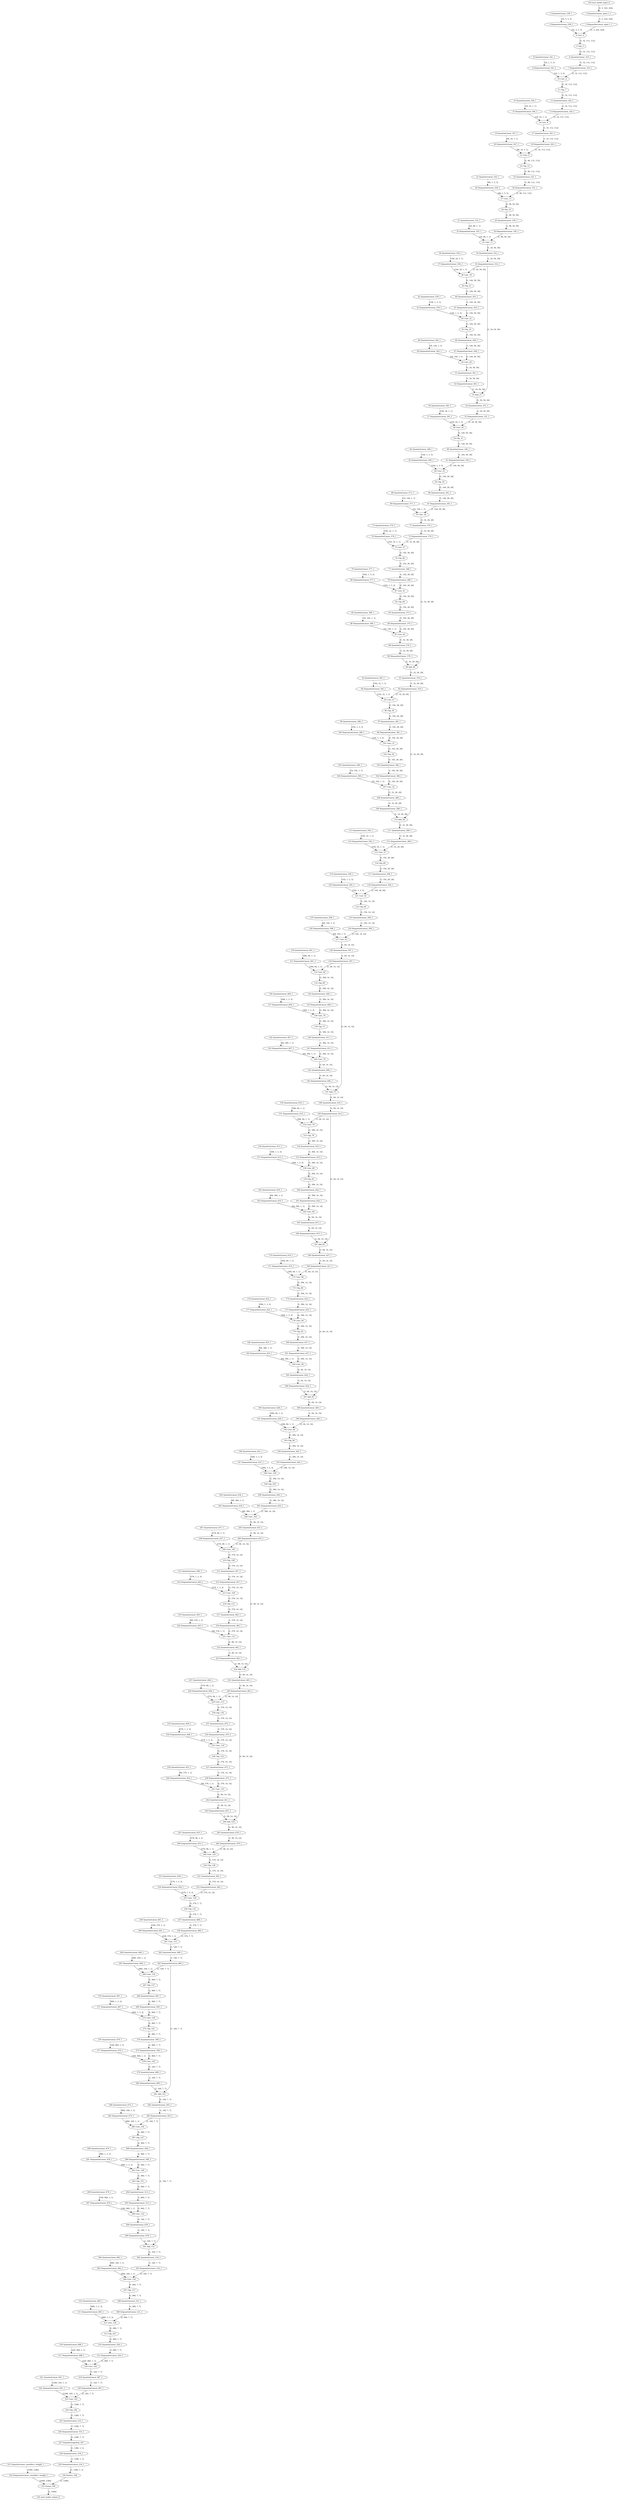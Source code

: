 strict digraph  {
"0 QuantizeLinear_input.1_1" [id=0, type=QuantizeLinear];
"1 DequantizeLinear_input.1_1" [id=1, type=DequantizeLinear];
"2 QuantizeLinear_538_1" [id=2, type=QuantizeLinear];
"3 DequantizeLinear_538_1" [id=3, type=DequantizeLinear];
"4 Conv_0" [id=4, type=Conv];
"5 Clip_3" [id=5, type=Clip];
"6 QuantizeLinear_319_1" [id=6, type=QuantizeLinear];
"7 DequantizeLinear_319_1" [id=7, type=DequantizeLinear];
"8 QuantizeLinear_541_1" [id=8, type=QuantizeLinear];
"9 DequantizeLinear_541_1" [id=9, type=DequantizeLinear];
"10 Conv_4" [id=10, type=Conv];
"11 Clip_7" [id=11, type=Clip];
"12 QuantizeLinear_324_1" [id=12, type=QuantizeLinear];
"13 DequantizeLinear_324_1" [id=13, type=DequantizeLinear];
"14 QuantizeLinear_544_1" [id=14, type=QuantizeLinear];
"15 DequantizeLinear_544_1" [id=15, type=DequantizeLinear];
"16 Conv_8" [id=16, type=Conv];
"17 QuantizeLinear_543_1" [id=17, type=QuantizeLinear];
"18 DequantizeLinear_543_1" [id=18, type=DequantizeLinear];
"19 QuantizeLinear_547_1" [id=19, type=QuantizeLinear];
"20 DequantizeLinear_547_1" [id=20, type=DequantizeLinear];
"21 Conv_9" [id=21, type=Conv];
"22 Clip_12" [id=22, type=Clip];
"23 QuantizeLinear_331_1" [id=23, type=QuantizeLinear];
"24 DequantizeLinear_331_1" [id=24, type=DequantizeLinear];
"25 QuantizeLinear_550_1" [id=25, type=QuantizeLinear];
"26 DequantizeLinear_550_1" [id=26, type=DequantizeLinear];
"27 Conv_13" [id=27, type=Conv];
"28 Clip_16" [id=28, type=Clip];
"29 QuantizeLinear_336_1" [id=29, type=QuantizeLinear];
"30 DequantizeLinear_336_1" [id=30, type=DequantizeLinear];
"31 QuantizeLinear_553_1" [id=31, type=QuantizeLinear];
"32 DequantizeLinear_553_1" [id=32, type=DequantizeLinear];
"33 Conv_17" [id=33, type=Conv];
"34 QuantizeLinear_552_1" [id=34, type=QuantizeLinear];
"35 DequantizeLinear_552_1" [id=35, type=DequantizeLinear];
"36 QuantizeLinear_556_1" [id=36, type=QuantizeLinear];
"37 DequantizeLinear_556_1" [id=37, type=DequantizeLinear];
"38 Conv_18" [id=38, type=Conv];
"39 Clip_21" [id=39, type=Clip];
"40 QuantizeLinear_343_1" [id=40, type=QuantizeLinear];
"41 DequantizeLinear_343_1" [id=41, type=DequantizeLinear];
"42 QuantizeLinear_559_1" [id=42, type=QuantizeLinear];
"43 DequantizeLinear_559_1" [id=43, type=DequantizeLinear];
"44 Conv_22" [id=44, type=Conv];
"45 Clip_25" [id=45, type=Clip];
"46 QuantizeLinear_348_1" [id=46, type=QuantizeLinear];
"47 DequantizeLinear_348_1" [id=47, type=DequantizeLinear];
"48 QuantizeLinear_562_1" [id=48, type=QuantizeLinear];
"49 DequantizeLinear_562_1" [id=49, type=DequantizeLinear];
"50 Conv_26" [id=50, type=Conv];
"51 QuantizeLinear_561_1" [id=51, type=QuantizeLinear];
"52 DequantizeLinear_561_1" [id=52, type=DequantizeLinear];
"53 Add_27" [id=53, type=Add];
"54 QuantizeLinear_351_1" [id=54, type=QuantizeLinear];
"55 DequantizeLinear_351_1" [id=55, type=DequantizeLinear];
"56 QuantizeLinear_565_1" [id=56, type=QuantizeLinear];
"57 DequantizeLinear_565_1" [id=57, type=DequantizeLinear];
"58 Conv_28" [id=58, type=Conv];
"59 Clip_31" [id=59, type=Clip];
"60 QuantizeLinear_356_1" [id=60, type=QuantizeLinear];
"61 DequantizeLinear_356_1" [id=61, type=DequantizeLinear];
"62 QuantizeLinear_568_1" [id=62, type=QuantizeLinear];
"63 DequantizeLinear_568_1" [id=63, type=DequantizeLinear];
"64 Conv_32" [id=64, type=Conv];
"65 Clip_35" [id=65, type=Clip];
"66 QuantizeLinear_361_1" [id=66, type=QuantizeLinear];
"67 DequantizeLinear_361_1" [id=67, type=DequantizeLinear];
"68 QuantizeLinear_571_1" [id=68, type=QuantizeLinear];
"69 DequantizeLinear_571_1" [id=69, type=DequantizeLinear];
"70 Conv_36" [id=70, type=Conv];
"71 QuantizeLinear_570_1" [id=71, type=QuantizeLinear];
"72 DequantizeLinear_570_1" [id=72, type=DequantizeLinear];
"73 QuantizeLinear_574_1" [id=73, type=QuantizeLinear];
"74 DequantizeLinear_574_1" [id=74, type=DequantizeLinear];
"75 Conv_37" [id=75, type=Conv];
"76 Clip_40" [id=76, type=Clip];
"77 QuantizeLinear_368_1" [id=77, type=QuantizeLinear];
"78 DequantizeLinear_368_1" [id=78, type=DequantizeLinear];
"79 QuantizeLinear_577_1" [id=79, type=QuantizeLinear];
"80 DequantizeLinear_577_1" [id=80, type=DequantizeLinear];
"81 Conv_41" [id=81, type=Conv];
"82 Clip_44" [id=82, type=Clip];
"83 QuantizeLinear_373_1" [id=83, type=QuantizeLinear];
"84 DequantizeLinear_373_1" [id=84, type=DequantizeLinear];
"85 QuantizeLinear_580_1" [id=85, type=QuantizeLinear];
"86 DequantizeLinear_580_1" [id=86, type=DequantizeLinear];
"87 Conv_45" [id=87, type=Conv];
"88 QuantizeLinear_579_1" [id=88, type=QuantizeLinear];
"89 DequantizeLinear_579_1" [id=89, type=DequantizeLinear];
"90 Add_46" [id=90, type=Add];
"91 QuantizeLinear_376_1" [id=91, type=QuantizeLinear];
"92 DequantizeLinear_376_1" [id=92, type=DequantizeLinear];
"93 QuantizeLinear_583_1" [id=93, type=QuantizeLinear];
"94 DequantizeLinear_583_1" [id=94, type=DequantizeLinear];
"95 Conv_47" [id=95, type=Conv];
"96 Clip_50" [id=96, type=Clip];
"97 QuantizeLinear_381_1" [id=97, type=QuantizeLinear];
"98 DequantizeLinear_381_1" [id=98, type=DequantizeLinear];
"99 QuantizeLinear_586_1" [id=99, type=QuantizeLinear];
"100 DequantizeLinear_586_1" [id=100, type=DequantizeLinear];
"101 Conv_51" [id=101, type=Conv];
"102 Clip_54" [id=102, type=Clip];
"103 QuantizeLinear_386_1" [id=103, type=QuantizeLinear];
"104 DequantizeLinear_386_1" [id=104, type=DequantizeLinear];
"105 QuantizeLinear_589_1" [id=105, type=QuantizeLinear];
"106 DequantizeLinear_589_1" [id=106, type=DequantizeLinear];
"107 Conv_55" [id=107, type=Conv];
"108 QuantizeLinear_588_1" [id=108, type=QuantizeLinear];
"109 DequantizeLinear_588_1" [id=109, type=DequantizeLinear];
"110 Add_56" [id=110, type=Add];
"111 QuantizeLinear_389_1" [id=111, type=QuantizeLinear];
"112 DequantizeLinear_389_1" [id=112, type=DequantizeLinear];
"113 QuantizeLinear_592_1" [id=113, type=QuantizeLinear];
"114 DequantizeLinear_592_1" [id=114, type=DequantizeLinear];
"115 Conv_57" [id=115, type=Conv];
"116 Clip_60" [id=116, type=Clip];
"117 QuantizeLinear_394_1" [id=117, type=QuantizeLinear];
"118 DequantizeLinear_394_1" [id=118, type=DequantizeLinear];
"119 QuantizeLinear_595_1" [id=119, type=QuantizeLinear];
"120 DequantizeLinear_595_1" [id=120, type=DequantizeLinear];
"121 Conv_61" [id=121, type=Conv];
"122 Clip_64" [id=122, type=Clip];
"123 QuantizeLinear_399_1" [id=123, type=QuantizeLinear];
"124 DequantizeLinear_399_1" [id=124, type=DequantizeLinear];
"125 QuantizeLinear_598_1" [id=125, type=QuantizeLinear];
"126 DequantizeLinear_598_1" [id=126, type=DequantizeLinear];
"127 Conv_65" [id=127, type=Conv];
"128 QuantizeLinear_597_1" [id=128, type=QuantizeLinear];
"129 DequantizeLinear_597_1" [id=129, type=DequantizeLinear];
"130 QuantizeLinear_601_1" [id=130, type=QuantizeLinear];
"131 DequantizeLinear_601_1" [id=131, type=DequantizeLinear];
"132 Conv_66" [id=132, type=Conv];
"133 Clip_69" [id=133, type=Clip];
"134 QuantizeLinear_406_1" [id=134, type=QuantizeLinear];
"135 DequantizeLinear_406_1" [id=135, type=DequantizeLinear];
"136 QuantizeLinear_604_1" [id=136, type=QuantizeLinear];
"137 DequantizeLinear_604_1" [id=137, type=DequantizeLinear];
"138 Conv_70" [id=138, type=Conv];
"139 Clip_73" [id=139, type=Clip];
"140 QuantizeLinear_411_1" [id=140, type=QuantizeLinear];
"141 DequantizeLinear_411_1" [id=141, type=DequantizeLinear];
"142 QuantizeLinear_607_1" [id=142, type=QuantizeLinear];
"143 DequantizeLinear_607_1" [id=143, type=DequantizeLinear];
"144 Conv_74" [id=144, type=Conv];
"145 QuantizeLinear_606_1" [id=145, type=QuantizeLinear];
"146 DequantizeLinear_606_1" [id=146, type=DequantizeLinear];
"147 Add_75" [id=147, type=Add];
"148 QuantizeLinear_414_1" [id=148, type=QuantizeLinear];
"149 DequantizeLinear_414_1" [id=149, type=DequantizeLinear];
"150 QuantizeLinear_610_1" [id=150, type=QuantizeLinear];
"151 DequantizeLinear_610_1" [id=151, type=DequantizeLinear];
"152 Conv_76" [id=152, type=Conv];
"153 Clip_79" [id=153, type=Clip];
"154 QuantizeLinear_419_1" [id=154, type=QuantizeLinear];
"155 DequantizeLinear_419_1" [id=155, type=DequantizeLinear];
"156 QuantizeLinear_613_1" [id=156, type=QuantizeLinear];
"157 DequantizeLinear_613_1" [id=157, type=DequantizeLinear];
"158 Conv_80" [id=158, type=Conv];
"159 Clip_83" [id=159, type=Clip];
"160 QuantizeLinear_424_1" [id=160, type=QuantizeLinear];
"161 DequantizeLinear_424_1" [id=161, type=DequantizeLinear];
"162 QuantizeLinear_616_1" [id=162, type=QuantizeLinear];
"163 DequantizeLinear_616_1" [id=163, type=DequantizeLinear];
"164 Conv_84" [id=164, type=Conv];
"165 QuantizeLinear_615_1" [id=165, type=QuantizeLinear];
"166 DequantizeLinear_615_1" [id=166, type=DequantizeLinear];
"167 Add_85" [id=167, type=Add];
"168 QuantizeLinear_427_1" [id=168, type=QuantizeLinear];
"169 DequantizeLinear_427_1" [id=169, type=DequantizeLinear];
"170 QuantizeLinear_619_1" [id=170, type=QuantizeLinear];
"171 DequantizeLinear_619_1" [id=171, type=DequantizeLinear];
"172 Conv_86" [id=172, type=Conv];
"173 Clip_89" [id=173, type=Clip];
"174 QuantizeLinear_432_1" [id=174, type=QuantizeLinear];
"175 DequantizeLinear_432_1" [id=175, type=DequantizeLinear];
"176 QuantizeLinear_622_1" [id=176, type=QuantizeLinear];
"177 DequantizeLinear_622_1" [id=177, type=DequantizeLinear];
"178 Conv_90" [id=178, type=Conv];
"179 Clip_93" [id=179, type=Clip];
"180 QuantizeLinear_437_1" [id=180, type=QuantizeLinear];
"181 DequantizeLinear_437_1" [id=181, type=DequantizeLinear];
"182 QuantizeLinear_625_1" [id=182, type=QuantizeLinear];
"183 DequantizeLinear_625_1" [id=183, type=DequantizeLinear];
"184 Conv_94" [id=184, type=Conv];
"185 QuantizeLinear_624_1" [id=185, type=QuantizeLinear];
"186 DequantizeLinear_624_1" [id=186, type=DequantizeLinear];
"187 Add_95" [id=187, type=Add];
"188 QuantizeLinear_440_1" [id=188, type=QuantizeLinear];
"189 DequantizeLinear_440_1" [id=189, type=DequantizeLinear];
"190 QuantizeLinear_628_1" [id=190, type=QuantizeLinear];
"191 DequantizeLinear_628_1" [id=191, type=DequantizeLinear];
"192 Conv_96" [id=192, type=Conv];
"193 Clip_99" [id=193, type=Clip];
"194 QuantizeLinear_445_1" [id=194, type=QuantizeLinear];
"195 DequantizeLinear_445_1" [id=195, type=DequantizeLinear];
"196 QuantizeLinear_631_1" [id=196, type=QuantizeLinear];
"197 DequantizeLinear_631_1" [id=197, type=DequantizeLinear];
"198 Conv_100" [id=198, type=Conv];
"199 Clip_103" [id=199, type=Clip];
"200 QuantizeLinear_450_1" [id=200, type=QuantizeLinear];
"201 DequantizeLinear_450_1" [id=201, type=DequantizeLinear];
"202 QuantizeLinear_634_1" [id=202, type=QuantizeLinear];
"203 DequantizeLinear_634_1" [id=203, type=DequantizeLinear];
"204 Conv_104" [id=204, type=Conv];
"205 QuantizeLinear_633_1" [id=205, type=QuantizeLinear];
"206 DequantizeLinear_633_1" [id=206, type=DequantizeLinear];
"207 QuantizeLinear_637_1" [id=207, type=QuantizeLinear];
"208 DequantizeLinear_637_1" [id=208, type=DequantizeLinear];
"209 Conv_105" [id=209, type=Conv];
"210 Clip_108" [id=210, type=Clip];
"211 QuantizeLinear_457_1" [id=211, type=QuantizeLinear];
"212 DequantizeLinear_457_1" [id=212, type=DequantizeLinear];
"213 QuantizeLinear_640_1" [id=213, type=QuantizeLinear];
"214 DequantizeLinear_640_1" [id=214, type=DequantizeLinear];
"215 Conv_109" [id=215, type=Conv];
"216 Clip_112" [id=216, type=Clip];
"217 QuantizeLinear_462_1" [id=217, type=QuantizeLinear];
"218 DequantizeLinear_462_1" [id=218, type=DequantizeLinear];
"219 QuantizeLinear_643_1" [id=219, type=QuantizeLinear];
"220 DequantizeLinear_643_1" [id=220, type=DequantizeLinear];
"221 Conv_113" [id=221, type=Conv];
"222 QuantizeLinear_642_1" [id=222, type=QuantizeLinear];
"223 DequantizeLinear_642_1" [id=223, type=DequantizeLinear];
"224 Add_114" [id=224, type=Add];
"225 QuantizeLinear_465_1" [id=225, type=QuantizeLinear];
"226 DequantizeLinear_465_1" [id=226, type=DequantizeLinear];
"227 QuantizeLinear_646_1" [id=227, type=QuantizeLinear];
"228 DequantizeLinear_646_1" [id=228, type=DequantizeLinear];
"229 Conv_115" [id=229, type=Conv];
"230 Clip_118" [id=230, type=Clip];
"231 QuantizeLinear_470_1" [id=231, type=QuantizeLinear];
"232 DequantizeLinear_470_1" [id=232, type=DequantizeLinear];
"233 QuantizeLinear_649_1" [id=233, type=QuantizeLinear];
"234 DequantizeLinear_649_1" [id=234, type=DequantizeLinear];
"235 Conv_119" [id=235, type=Conv];
"236 Clip_122" [id=236, type=Clip];
"237 QuantizeLinear_475_1" [id=237, type=QuantizeLinear];
"238 DequantizeLinear_475_1" [id=238, type=DequantizeLinear];
"239 QuantizeLinear_652_1" [id=239, type=QuantizeLinear];
"240 DequantizeLinear_652_1" [id=240, type=DequantizeLinear];
"241 Conv_123" [id=241, type=Conv];
"242 QuantizeLinear_651_1" [id=242, type=QuantizeLinear];
"243 DequantizeLinear_651_1" [id=243, type=DequantizeLinear];
"244 Add_124" [id=244, type=Add];
"245 QuantizeLinear_478_1" [id=245, type=QuantizeLinear];
"246 DequantizeLinear_478_1" [id=246, type=DequantizeLinear];
"247 QuantizeLinear_655_1" [id=247, type=QuantizeLinear];
"248 DequantizeLinear_655_1" [id=248, type=DequantizeLinear];
"249 Conv_125" [id=249, type=Conv];
"250 Clip_128" [id=250, type=Clip];
"251 QuantizeLinear_483_1" [id=251, type=QuantizeLinear];
"252 DequantizeLinear_483_1" [id=252, type=DequantizeLinear];
"253 QuantizeLinear_658_1" [id=253, type=QuantizeLinear];
"254 DequantizeLinear_658_1" [id=254, type=DequantizeLinear];
"255 Conv_129" [id=255, type=Conv];
"256 Clip_132" [id=256, type=Clip];
"257 QuantizeLinear_488_1" [id=257, type=QuantizeLinear];
"258 DequantizeLinear_488_1" [id=258, type=DequantizeLinear];
"259 QuantizeLinear_661_1" [id=259, type=QuantizeLinear];
"260 DequantizeLinear_661_1" [id=260, type=DequantizeLinear];
"261 Conv_133" [id=261, type=Conv];
"262 QuantizeLinear_660_1" [id=262, type=QuantizeLinear];
"263 DequantizeLinear_660_1" [id=263, type=DequantizeLinear];
"264 QuantizeLinear_664_1" [id=264, type=QuantizeLinear];
"265 DequantizeLinear_664_1" [id=265, type=DequantizeLinear];
"266 Conv_134" [id=266, type=Conv];
"267 Clip_137" [id=267, type=Clip];
"268 QuantizeLinear_495_1" [id=268, type=QuantizeLinear];
"269 DequantizeLinear_495_1" [id=269, type=DequantizeLinear];
"270 QuantizeLinear_667_1" [id=270, type=QuantizeLinear];
"271 DequantizeLinear_667_1" [id=271, type=DequantizeLinear];
"272 Conv_138" [id=272, type=Conv];
"273 Clip_141" [id=273, type=Clip];
"274 QuantizeLinear_500_1" [id=274, type=QuantizeLinear];
"275 DequantizeLinear_500_1" [id=275, type=DequantizeLinear];
"276 QuantizeLinear_670_1" [id=276, type=QuantizeLinear];
"277 DequantizeLinear_670_1" [id=277, type=DequantizeLinear];
"278 Conv_142" [id=278, type=Conv];
"279 QuantizeLinear_669_1" [id=279, type=QuantizeLinear];
"280 DequantizeLinear_669_1" [id=280, type=DequantizeLinear];
"281 Add_143" [id=281, type=Add];
"282 QuantizeLinear_503_1" [id=282, type=QuantizeLinear];
"283 DequantizeLinear_503_1" [id=283, type=DequantizeLinear];
"284 QuantizeLinear_673_1" [id=284, type=QuantizeLinear];
"285 DequantizeLinear_673_1" [id=285, type=DequantizeLinear];
"286 Conv_144" [id=286, type=Conv];
"287 Clip_147" [id=287, type=Clip];
"288 QuantizeLinear_508_1" [id=288, type=QuantizeLinear];
"289 DequantizeLinear_508_1" [id=289, type=DequantizeLinear];
"290 QuantizeLinear_676_1" [id=290, type=QuantizeLinear];
"291 DequantizeLinear_676_1" [id=291, type=DequantizeLinear];
"292 Conv_148" [id=292, type=Conv];
"293 Clip_151" [id=293, type=Clip];
"294 QuantizeLinear_513_1" [id=294, type=QuantizeLinear];
"295 DequantizeLinear_513_1" [id=295, type=DequantizeLinear];
"296 QuantizeLinear_679_1" [id=296, type=QuantizeLinear];
"297 DequantizeLinear_679_1" [id=297, type=DequantizeLinear];
"298 Conv_152" [id=298, type=Conv];
"299 QuantizeLinear_678_1" [id=299, type=QuantizeLinear];
"300 DequantizeLinear_678_1" [id=300, type=DequantizeLinear];
"301 Add_153" [id=301, type=Add];
"302 QuantizeLinear_516_1" [id=302, type=QuantizeLinear];
"303 DequantizeLinear_516_1" [id=303, type=DequantizeLinear];
"304 QuantizeLinear_682_1" [id=304, type=QuantizeLinear];
"305 DequantizeLinear_682_1" [id=305, type=DequantizeLinear];
"306 Conv_154" [id=306, type=Conv];
"307 Clip_157" [id=307, type=Clip];
"308 QuantizeLinear_521_1" [id=308, type=QuantizeLinear];
"309 DequantizeLinear_521_1" [id=309, type=DequantizeLinear];
"310 QuantizeLinear_685_1" [id=310, type=QuantizeLinear];
"311 DequantizeLinear_685_1" [id=311, type=DequantizeLinear];
"312 Conv_158" [id=312, type=Conv];
"313 Clip_161" [id=313, type=Clip];
"314 QuantizeLinear_526_1" [id=314, type=QuantizeLinear];
"315 DequantizeLinear_526_1" [id=315, type=DequantizeLinear];
"316 QuantizeLinear_688_1" [id=316, type=QuantizeLinear];
"317 DequantizeLinear_688_1" [id=317, type=DequantizeLinear];
"318 Conv_162" [id=318, type=Conv];
"319 QuantizeLinear_687_1" [id=319, type=QuantizeLinear];
"320 DequantizeLinear_687_1" [id=320, type=DequantizeLinear];
"321 QuantizeLinear_691_1" [id=321, type=QuantizeLinear];
"322 DequantizeLinear_691_1" [id=322, type=DequantizeLinear];
"323 Conv_163" [id=323, type=Conv];
"324 Clip_166" [id=324, type=Clip];
"325 QuantizeLinear_533_1" [id=325, type=QuantizeLinear];
"326 DequantizeLinear_533_1" [id=326, type=DequantizeLinear];
"327 GlobalAveragePool_167" [id=327, type=GlobalAveragePool];
"328 QuantizeLinear_534_1" [id=328, type=QuantizeLinear];
"329 DequantizeLinear_534_1" [id=329, type=DequantizeLinear];
"330 Flatten_168" [id=330, type=Flatten];
"331 QuantizeLinear_classifier.1.weight_1" [id=331, type=QuantizeLinear];
"332 DequantizeLinear_classifier.1.weight_1" [id=332, type=DequantizeLinear];
"333 Gemm_169" [id=333, type=Gemm];
"334 nncf_model_input_0" [id=334, type=nncf_model_input];
"335 nncf_model_output_0" [id=335, type=nncf_model_output];
"0 QuantizeLinear_input.1_1" -> "1 DequantizeLinear_input.1_1"  [label="[1, 3, 224, 224]", style=dashed];
"1 DequantizeLinear_input.1_1" -> "4 Conv_0"  [label="[1, 3, 224, 224]", style=solid];
"2 QuantizeLinear_538_1" -> "3 DequantizeLinear_538_1"  [label="[32, 3, 3, 3]", style=dashed];
"3 DequantizeLinear_538_1" -> "4 Conv_0"  [label="[32, 3, 3, 3]", style=solid];
"4 Conv_0" -> "5 Clip_3"  [label="[1, 32, 112, 112]", style=solid];
"5 Clip_3" -> "6 QuantizeLinear_319_1"  [label="[1, 32, 112, 112]", style=solid];
"6 QuantizeLinear_319_1" -> "7 DequantizeLinear_319_1"  [label="[1, 32, 112, 112]", style=dashed];
"7 DequantizeLinear_319_1" -> "10 Conv_4"  [label="[1, 32, 112, 112]", style=solid];
"8 QuantizeLinear_541_1" -> "9 DequantizeLinear_541_1"  [label="[32, 1, 3, 3]", style=dashed];
"9 DequantizeLinear_541_1" -> "10 Conv_4"  [label="[32, 1, 3, 3]", style=solid];
"10 Conv_4" -> "11 Clip_7"  [label="[1, 32, 112, 112]", style=solid];
"11 Clip_7" -> "12 QuantizeLinear_324_1"  [label="[1, 32, 112, 112]", style=solid];
"12 QuantizeLinear_324_1" -> "13 DequantizeLinear_324_1"  [label="[1, 32, 112, 112]", style=dashed];
"13 DequantizeLinear_324_1" -> "16 Conv_8"  [label="[1, 32, 112, 112]", style=solid];
"14 QuantizeLinear_544_1" -> "15 DequantizeLinear_544_1"  [label="[16, 32, 1, 1]", style=dashed];
"15 DequantizeLinear_544_1" -> "16 Conv_8"  [label="[16, 32, 1, 1]", style=solid];
"16 Conv_8" -> "17 QuantizeLinear_543_1"  [label="[1, 16, 112, 112]", style=solid];
"17 QuantizeLinear_543_1" -> "18 DequantizeLinear_543_1"  [label="[1, 16, 112, 112]", style=dashed];
"18 DequantizeLinear_543_1" -> "21 Conv_9"  [label="[1, 16, 112, 112]", style=solid];
"19 QuantizeLinear_547_1" -> "20 DequantizeLinear_547_1"  [label="[96, 16, 1, 1]", style=dashed];
"20 DequantizeLinear_547_1" -> "21 Conv_9"  [label="[96, 16, 1, 1]", style=solid];
"21 Conv_9" -> "22 Clip_12"  [label="[1, 96, 112, 112]", style=solid];
"22 Clip_12" -> "23 QuantizeLinear_331_1"  [label="[1, 96, 112, 112]", style=solid];
"23 QuantizeLinear_331_1" -> "24 DequantizeLinear_331_1"  [label="[1, 96, 112, 112]", style=dashed];
"24 DequantizeLinear_331_1" -> "27 Conv_13"  [label="[1, 96, 112, 112]", style=solid];
"25 QuantizeLinear_550_1" -> "26 DequantizeLinear_550_1"  [label="[96, 1, 3, 3]", style=dashed];
"26 DequantizeLinear_550_1" -> "27 Conv_13"  [label="[96, 1, 3, 3]", style=solid];
"27 Conv_13" -> "28 Clip_16"  [label="[1, 96, 56, 56]", style=solid];
"28 Clip_16" -> "29 QuantizeLinear_336_1"  [label="[1, 96, 56, 56]", style=solid];
"29 QuantizeLinear_336_1" -> "30 DequantizeLinear_336_1"  [label="[1, 96, 56, 56]", style=dashed];
"30 DequantizeLinear_336_1" -> "33 Conv_17"  [label="[1, 96, 56, 56]", style=solid];
"31 QuantizeLinear_553_1" -> "32 DequantizeLinear_553_1"  [label="[24, 96, 1, 1]", style=dashed];
"32 DequantizeLinear_553_1" -> "33 Conv_17"  [label="[24, 96, 1, 1]", style=solid];
"33 Conv_17" -> "34 QuantizeLinear_552_1"  [label="[1, 24, 56, 56]", style=solid];
"34 QuantizeLinear_552_1" -> "35 DequantizeLinear_552_1"  [label="[1, 24, 56, 56]", style=dashed];
"35 DequantizeLinear_552_1" -> "38 Conv_18"  [label="[1, 24, 56, 56]", style=solid];
"35 DequantizeLinear_552_1" -> "53 Add_27"  [label="[1, 24, 56, 56]", style=solid];
"36 QuantizeLinear_556_1" -> "37 DequantizeLinear_556_1"  [label="[144, 24, 1, 1]", style=dashed];
"37 DequantizeLinear_556_1" -> "38 Conv_18"  [label="[144, 24, 1, 1]", style=solid];
"38 Conv_18" -> "39 Clip_21"  [label="[1, 144, 56, 56]", style=solid];
"39 Clip_21" -> "40 QuantizeLinear_343_1"  [label="[1, 144, 56, 56]", style=solid];
"40 QuantizeLinear_343_1" -> "41 DequantizeLinear_343_1"  [label="[1, 144, 56, 56]", style=dashed];
"41 DequantizeLinear_343_1" -> "44 Conv_22"  [label="[1, 144, 56, 56]", style=solid];
"42 QuantizeLinear_559_1" -> "43 DequantizeLinear_559_1"  [label="[144, 1, 3, 3]", style=dashed];
"43 DequantizeLinear_559_1" -> "44 Conv_22"  [label="[144, 1, 3, 3]", style=solid];
"44 Conv_22" -> "45 Clip_25"  [label="[1, 144, 56, 56]", style=solid];
"45 Clip_25" -> "46 QuantizeLinear_348_1"  [label="[1, 144, 56, 56]", style=solid];
"46 QuantizeLinear_348_1" -> "47 DequantizeLinear_348_1"  [label="[1, 144, 56, 56]", style=dashed];
"47 DequantizeLinear_348_1" -> "50 Conv_26"  [label="[1, 144, 56, 56]", style=solid];
"48 QuantizeLinear_562_1" -> "49 DequantizeLinear_562_1"  [label="[24, 144, 1, 1]", style=dashed];
"49 DequantizeLinear_562_1" -> "50 Conv_26"  [label="[24, 144, 1, 1]", style=solid];
"50 Conv_26" -> "51 QuantizeLinear_561_1"  [label="[1, 24, 56, 56]", style=solid];
"51 QuantizeLinear_561_1" -> "52 DequantizeLinear_561_1"  [label="[1, 24, 56, 56]", style=dashed];
"52 DequantizeLinear_561_1" -> "53 Add_27"  [label="[1, 24, 56, 56]", style=solid];
"53 Add_27" -> "54 QuantizeLinear_351_1"  [label="[1, 24, 56, 56]", style=solid];
"54 QuantizeLinear_351_1" -> "55 DequantizeLinear_351_1"  [label="[1, 24, 56, 56]", style=dashed];
"55 DequantizeLinear_351_1" -> "58 Conv_28"  [label="[1, 24, 56, 56]", style=solid];
"56 QuantizeLinear_565_1" -> "57 DequantizeLinear_565_1"  [label="[144, 24, 1, 1]", style=dashed];
"57 DequantizeLinear_565_1" -> "58 Conv_28"  [label="[144, 24, 1, 1]", style=solid];
"58 Conv_28" -> "59 Clip_31"  [label="[1, 144, 56, 56]", style=solid];
"59 Clip_31" -> "60 QuantizeLinear_356_1"  [label="[1, 144, 56, 56]", style=solid];
"60 QuantizeLinear_356_1" -> "61 DequantizeLinear_356_1"  [label="[1, 144, 56, 56]", style=dashed];
"61 DequantizeLinear_356_1" -> "64 Conv_32"  [label="[1, 144, 56, 56]", style=solid];
"62 QuantizeLinear_568_1" -> "63 DequantizeLinear_568_1"  [label="[144, 1, 3, 3]", style=dashed];
"63 DequantizeLinear_568_1" -> "64 Conv_32"  [label="[144, 1, 3, 3]", style=solid];
"64 Conv_32" -> "65 Clip_35"  [label="[1, 144, 28, 28]", style=solid];
"65 Clip_35" -> "66 QuantizeLinear_361_1"  [label="[1, 144, 28, 28]", style=solid];
"66 QuantizeLinear_361_1" -> "67 DequantizeLinear_361_1"  [label="[1, 144, 28, 28]", style=dashed];
"67 DequantizeLinear_361_1" -> "70 Conv_36"  [label="[1, 144, 28, 28]", style=solid];
"68 QuantizeLinear_571_1" -> "69 DequantizeLinear_571_1"  [label="[32, 144, 1, 1]", style=dashed];
"69 DequantizeLinear_571_1" -> "70 Conv_36"  [label="[32, 144, 1, 1]", style=solid];
"70 Conv_36" -> "71 QuantizeLinear_570_1"  [label="[1, 32, 28, 28]", style=solid];
"71 QuantizeLinear_570_1" -> "72 DequantizeLinear_570_1"  [label="[1, 32, 28, 28]", style=dashed];
"72 DequantizeLinear_570_1" -> "75 Conv_37"  [label="[1, 32, 28, 28]", style=solid];
"72 DequantizeLinear_570_1" -> "90 Add_46"  [label="[1, 32, 28, 28]", style=solid];
"73 QuantizeLinear_574_1" -> "74 DequantizeLinear_574_1"  [label="[192, 32, 1, 1]", style=dashed];
"74 DequantizeLinear_574_1" -> "75 Conv_37"  [label="[192, 32, 1, 1]", style=solid];
"75 Conv_37" -> "76 Clip_40"  [label="[1, 192, 28, 28]", style=solid];
"76 Clip_40" -> "77 QuantizeLinear_368_1"  [label="[1, 192, 28, 28]", style=solid];
"77 QuantizeLinear_368_1" -> "78 DequantizeLinear_368_1"  [label="[1, 192, 28, 28]", style=dashed];
"78 DequantizeLinear_368_1" -> "81 Conv_41"  [label="[1, 192, 28, 28]", style=solid];
"79 QuantizeLinear_577_1" -> "80 DequantizeLinear_577_1"  [label="[192, 1, 3, 3]", style=dashed];
"80 DequantizeLinear_577_1" -> "81 Conv_41"  [label="[192, 1, 3, 3]", style=solid];
"81 Conv_41" -> "82 Clip_44"  [label="[1, 192, 28, 28]", style=solid];
"82 Clip_44" -> "83 QuantizeLinear_373_1"  [label="[1, 192, 28, 28]", style=solid];
"83 QuantizeLinear_373_1" -> "84 DequantizeLinear_373_1"  [label="[1, 192, 28, 28]", style=dashed];
"84 DequantizeLinear_373_1" -> "87 Conv_45"  [label="[1, 192, 28, 28]", style=solid];
"85 QuantizeLinear_580_1" -> "86 DequantizeLinear_580_1"  [label="[32, 192, 1, 1]", style=dashed];
"86 DequantizeLinear_580_1" -> "87 Conv_45"  [label="[32, 192, 1, 1]", style=solid];
"87 Conv_45" -> "88 QuantizeLinear_579_1"  [label="[1, 32, 28, 28]", style=solid];
"88 QuantizeLinear_579_1" -> "89 DequantizeLinear_579_1"  [label="[1, 32, 28, 28]", style=dashed];
"89 DequantizeLinear_579_1" -> "90 Add_46"  [label="[1, 32, 28, 28]", style=solid];
"90 Add_46" -> "91 QuantizeLinear_376_1"  [label="[1, 32, 28, 28]", style=solid];
"91 QuantizeLinear_376_1" -> "92 DequantizeLinear_376_1"  [label="[1, 32, 28, 28]", style=dashed];
"92 DequantizeLinear_376_1" -> "95 Conv_47"  [label="[1, 32, 28, 28]", style=solid];
"92 DequantizeLinear_376_1" -> "110 Add_56"  [label="[1, 32, 28, 28]", style=solid];
"93 QuantizeLinear_583_1" -> "94 DequantizeLinear_583_1"  [label="[192, 32, 1, 1]", style=dashed];
"94 DequantizeLinear_583_1" -> "95 Conv_47"  [label="[192, 32, 1, 1]", style=solid];
"95 Conv_47" -> "96 Clip_50"  [label="[1, 192, 28, 28]", style=solid];
"96 Clip_50" -> "97 QuantizeLinear_381_1"  [label="[1, 192, 28, 28]", style=solid];
"97 QuantizeLinear_381_1" -> "98 DequantizeLinear_381_1"  [label="[1, 192, 28, 28]", style=dashed];
"98 DequantizeLinear_381_1" -> "101 Conv_51"  [label="[1, 192, 28, 28]", style=solid];
"99 QuantizeLinear_586_1" -> "100 DequantizeLinear_586_1"  [label="[192, 1, 3, 3]", style=dashed];
"100 DequantizeLinear_586_1" -> "101 Conv_51"  [label="[192, 1, 3, 3]", style=solid];
"101 Conv_51" -> "102 Clip_54"  [label="[1, 192, 28, 28]", style=solid];
"102 Clip_54" -> "103 QuantizeLinear_386_1"  [label="[1, 192, 28, 28]", style=solid];
"103 QuantizeLinear_386_1" -> "104 DequantizeLinear_386_1"  [label="[1, 192, 28, 28]", style=dashed];
"104 DequantizeLinear_386_1" -> "107 Conv_55"  [label="[1, 192, 28, 28]", style=solid];
"105 QuantizeLinear_589_1" -> "106 DequantizeLinear_589_1"  [label="[32, 192, 1, 1]", style=dashed];
"106 DequantizeLinear_589_1" -> "107 Conv_55"  [label="[32, 192, 1, 1]", style=solid];
"107 Conv_55" -> "108 QuantizeLinear_588_1"  [label="[1, 32, 28, 28]", style=solid];
"108 QuantizeLinear_588_1" -> "109 DequantizeLinear_588_1"  [label="[1, 32, 28, 28]", style=dashed];
"109 DequantizeLinear_588_1" -> "110 Add_56"  [label="[1, 32, 28, 28]", style=solid];
"110 Add_56" -> "111 QuantizeLinear_389_1"  [label="[1, 32, 28, 28]", style=solid];
"111 QuantizeLinear_389_1" -> "112 DequantizeLinear_389_1"  [label="[1, 32, 28, 28]", style=dashed];
"112 DequantizeLinear_389_1" -> "115 Conv_57"  [label="[1, 32, 28, 28]", style=solid];
"113 QuantizeLinear_592_1" -> "114 DequantizeLinear_592_1"  [label="[192, 32, 1, 1]", style=dashed];
"114 DequantizeLinear_592_1" -> "115 Conv_57"  [label="[192, 32, 1, 1]", style=solid];
"115 Conv_57" -> "116 Clip_60"  [label="[1, 192, 28, 28]", style=solid];
"116 Clip_60" -> "117 QuantizeLinear_394_1"  [label="[1, 192, 28, 28]", style=solid];
"117 QuantizeLinear_394_1" -> "118 DequantizeLinear_394_1"  [label="[1, 192, 28, 28]", style=dashed];
"118 DequantizeLinear_394_1" -> "121 Conv_61"  [label="[1, 192, 28, 28]", style=solid];
"119 QuantizeLinear_595_1" -> "120 DequantizeLinear_595_1"  [label="[192, 1, 3, 3]", style=dashed];
"120 DequantizeLinear_595_1" -> "121 Conv_61"  [label="[192, 1, 3, 3]", style=solid];
"121 Conv_61" -> "122 Clip_64"  [label="[1, 192, 14, 14]", style=solid];
"122 Clip_64" -> "123 QuantizeLinear_399_1"  [label="[1, 192, 14, 14]", style=solid];
"123 QuantizeLinear_399_1" -> "124 DequantizeLinear_399_1"  [label="[1, 192, 14, 14]", style=dashed];
"124 DequantizeLinear_399_1" -> "127 Conv_65"  [label="[1, 192, 14, 14]", style=solid];
"125 QuantizeLinear_598_1" -> "126 DequantizeLinear_598_1"  [label="[64, 192, 1, 1]", style=dashed];
"126 DequantizeLinear_598_1" -> "127 Conv_65"  [label="[64, 192, 1, 1]", style=solid];
"127 Conv_65" -> "128 QuantizeLinear_597_1"  [label="[1, 64, 14, 14]", style=solid];
"128 QuantizeLinear_597_1" -> "129 DequantizeLinear_597_1"  [label="[1, 64, 14, 14]", style=dashed];
"129 DequantizeLinear_597_1" -> "132 Conv_66"  [label="[1, 64, 14, 14]", style=solid];
"129 DequantizeLinear_597_1" -> "147 Add_75"  [label="[1, 64, 14, 14]", style=solid];
"130 QuantizeLinear_601_1" -> "131 DequantizeLinear_601_1"  [label="[384, 64, 1, 1]", style=dashed];
"131 DequantizeLinear_601_1" -> "132 Conv_66"  [label="[384, 64, 1, 1]", style=solid];
"132 Conv_66" -> "133 Clip_69"  [label="[1, 384, 14, 14]", style=solid];
"133 Clip_69" -> "134 QuantizeLinear_406_1"  [label="[1, 384, 14, 14]", style=solid];
"134 QuantizeLinear_406_1" -> "135 DequantizeLinear_406_1"  [label="[1, 384, 14, 14]", style=dashed];
"135 DequantizeLinear_406_1" -> "138 Conv_70"  [label="[1, 384, 14, 14]", style=solid];
"136 QuantizeLinear_604_1" -> "137 DequantizeLinear_604_1"  [label="[384, 1, 3, 3]", style=dashed];
"137 DequantizeLinear_604_1" -> "138 Conv_70"  [label="[384, 1, 3, 3]", style=solid];
"138 Conv_70" -> "139 Clip_73"  [label="[1, 384, 14, 14]", style=solid];
"139 Clip_73" -> "140 QuantizeLinear_411_1"  [label="[1, 384, 14, 14]", style=solid];
"140 QuantizeLinear_411_1" -> "141 DequantizeLinear_411_1"  [label="[1, 384, 14, 14]", style=dashed];
"141 DequantizeLinear_411_1" -> "144 Conv_74"  [label="[1, 384, 14, 14]", style=solid];
"142 QuantizeLinear_607_1" -> "143 DequantizeLinear_607_1"  [label="[64, 384, 1, 1]", style=dashed];
"143 DequantizeLinear_607_1" -> "144 Conv_74"  [label="[64, 384, 1, 1]", style=solid];
"144 Conv_74" -> "145 QuantizeLinear_606_1"  [label="[1, 64, 14, 14]", style=solid];
"145 QuantizeLinear_606_1" -> "146 DequantizeLinear_606_1"  [label="[1, 64, 14, 14]", style=dashed];
"146 DequantizeLinear_606_1" -> "147 Add_75"  [label="[1, 64, 14, 14]", style=solid];
"147 Add_75" -> "148 QuantizeLinear_414_1"  [label="[1, 64, 14, 14]", style=solid];
"148 QuantizeLinear_414_1" -> "149 DequantizeLinear_414_1"  [label="[1, 64, 14, 14]", style=dashed];
"149 DequantizeLinear_414_1" -> "152 Conv_76"  [label="[1, 64, 14, 14]", style=solid];
"149 DequantizeLinear_414_1" -> "167 Add_85"  [label="[1, 64, 14, 14]", style=solid];
"150 QuantizeLinear_610_1" -> "151 DequantizeLinear_610_1"  [label="[384, 64, 1, 1]", style=dashed];
"151 DequantizeLinear_610_1" -> "152 Conv_76"  [label="[384, 64, 1, 1]", style=solid];
"152 Conv_76" -> "153 Clip_79"  [label="[1, 384, 14, 14]", style=solid];
"153 Clip_79" -> "154 QuantizeLinear_419_1"  [label="[1, 384, 14, 14]", style=solid];
"154 QuantizeLinear_419_1" -> "155 DequantizeLinear_419_1"  [label="[1, 384, 14, 14]", style=dashed];
"155 DequantizeLinear_419_1" -> "158 Conv_80"  [label="[1, 384, 14, 14]", style=solid];
"156 QuantizeLinear_613_1" -> "157 DequantizeLinear_613_1"  [label="[384, 1, 3, 3]", style=dashed];
"157 DequantizeLinear_613_1" -> "158 Conv_80"  [label="[384, 1, 3, 3]", style=solid];
"158 Conv_80" -> "159 Clip_83"  [label="[1, 384, 14, 14]", style=solid];
"159 Clip_83" -> "160 QuantizeLinear_424_1"  [label="[1, 384, 14, 14]", style=solid];
"160 QuantizeLinear_424_1" -> "161 DequantizeLinear_424_1"  [label="[1, 384, 14, 14]", style=dashed];
"161 DequantizeLinear_424_1" -> "164 Conv_84"  [label="[1, 384, 14, 14]", style=solid];
"162 QuantizeLinear_616_1" -> "163 DequantizeLinear_616_1"  [label="[64, 384, 1, 1]", style=dashed];
"163 DequantizeLinear_616_1" -> "164 Conv_84"  [label="[64, 384, 1, 1]", style=solid];
"164 Conv_84" -> "165 QuantizeLinear_615_1"  [label="[1, 64, 14, 14]", style=solid];
"165 QuantizeLinear_615_1" -> "166 DequantizeLinear_615_1"  [label="[1, 64, 14, 14]", style=dashed];
"166 DequantizeLinear_615_1" -> "167 Add_85"  [label="[1, 64, 14, 14]", style=solid];
"167 Add_85" -> "168 QuantizeLinear_427_1"  [label="[1, 64, 14, 14]", style=solid];
"168 QuantizeLinear_427_1" -> "169 DequantizeLinear_427_1"  [label="[1, 64, 14, 14]", style=dashed];
"169 DequantizeLinear_427_1" -> "172 Conv_86"  [label="[1, 64, 14, 14]", style=solid];
"169 DequantizeLinear_427_1" -> "187 Add_95"  [label="[1, 64, 14, 14]", style=solid];
"170 QuantizeLinear_619_1" -> "171 DequantizeLinear_619_1"  [label="[384, 64, 1, 1]", style=dashed];
"171 DequantizeLinear_619_1" -> "172 Conv_86"  [label="[384, 64, 1, 1]", style=solid];
"172 Conv_86" -> "173 Clip_89"  [label="[1, 384, 14, 14]", style=solid];
"173 Clip_89" -> "174 QuantizeLinear_432_1"  [label="[1, 384, 14, 14]", style=solid];
"174 QuantizeLinear_432_1" -> "175 DequantizeLinear_432_1"  [label="[1, 384, 14, 14]", style=dashed];
"175 DequantizeLinear_432_1" -> "178 Conv_90"  [label="[1, 384, 14, 14]", style=solid];
"176 QuantizeLinear_622_1" -> "177 DequantizeLinear_622_1"  [label="[384, 1, 3, 3]", style=dashed];
"177 DequantizeLinear_622_1" -> "178 Conv_90"  [label="[384, 1, 3, 3]", style=solid];
"178 Conv_90" -> "179 Clip_93"  [label="[1, 384, 14, 14]", style=solid];
"179 Clip_93" -> "180 QuantizeLinear_437_1"  [label="[1, 384, 14, 14]", style=solid];
"180 QuantizeLinear_437_1" -> "181 DequantizeLinear_437_1"  [label="[1, 384, 14, 14]", style=dashed];
"181 DequantizeLinear_437_1" -> "184 Conv_94"  [label="[1, 384, 14, 14]", style=solid];
"182 QuantizeLinear_625_1" -> "183 DequantizeLinear_625_1"  [label="[64, 384, 1, 1]", style=dashed];
"183 DequantizeLinear_625_1" -> "184 Conv_94"  [label="[64, 384, 1, 1]", style=solid];
"184 Conv_94" -> "185 QuantizeLinear_624_1"  [label="[1, 64, 14, 14]", style=solid];
"185 QuantizeLinear_624_1" -> "186 DequantizeLinear_624_1"  [label="[1, 64, 14, 14]", style=dashed];
"186 DequantizeLinear_624_1" -> "187 Add_95"  [label="[1, 64, 14, 14]", style=solid];
"187 Add_95" -> "188 QuantizeLinear_440_1"  [label="[1, 64, 14, 14]", style=solid];
"188 QuantizeLinear_440_1" -> "189 DequantizeLinear_440_1"  [label="[1, 64, 14, 14]", style=dashed];
"189 DequantizeLinear_440_1" -> "192 Conv_96"  [label="[1, 64, 14, 14]", style=solid];
"190 QuantizeLinear_628_1" -> "191 DequantizeLinear_628_1"  [label="[384, 64, 1, 1]", style=dashed];
"191 DequantizeLinear_628_1" -> "192 Conv_96"  [label="[384, 64, 1, 1]", style=solid];
"192 Conv_96" -> "193 Clip_99"  [label="[1, 384, 14, 14]", style=solid];
"193 Clip_99" -> "194 QuantizeLinear_445_1"  [label="[1, 384, 14, 14]", style=solid];
"194 QuantizeLinear_445_1" -> "195 DequantizeLinear_445_1"  [label="[1, 384, 14, 14]", style=dashed];
"195 DequantizeLinear_445_1" -> "198 Conv_100"  [label="[1, 384, 14, 14]", style=solid];
"196 QuantizeLinear_631_1" -> "197 DequantizeLinear_631_1"  [label="[384, 1, 3, 3]", style=dashed];
"197 DequantizeLinear_631_1" -> "198 Conv_100"  [label="[384, 1, 3, 3]", style=solid];
"198 Conv_100" -> "199 Clip_103"  [label="[1, 384, 14, 14]", style=solid];
"199 Clip_103" -> "200 QuantizeLinear_450_1"  [label="[1, 384, 14, 14]", style=solid];
"200 QuantizeLinear_450_1" -> "201 DequantizeLinear_450_1"  [label="[1, 384, 14, 14]", style=dashed];
"201 DequantizeLinear_450_1" -> "204 Conv_104"  [label="[1, 384, 14, 14]", style=solid];
"202 QuantizeLinear_634_1" -> "203 DequantizeLinear_634_1"  [label="[96, 384, 1, 1]", style=dashed];
"203 DequantizeLinear_634_1" -> "204 Conv_104"  [label="[96, 384, 1, 1]", style=solid];
"204 Conv_104" -> "205 QuantizeLinear_633_1"  [label="[1, 96, 14, 14]", style=solid];
"205 QuantizeLinear_633_1" -> "206 DequantizeLinear_633_1"  [label="[1, 96, 14, 14]", style=dashed];
"206 DequantizeLinear_633_1" -> "209 Conv_105"  [label="[1, 96, 14, 14]", style=solid];
"206 DequantizeLinear_633_1" -> "224 Add_114"  [label="[1, 96, 14, 14]", style=solid];
"207 QuantizeLinear_637_1" -> "208 DequantizeLinear_637_1"  [label="[576, 96, 1, 1]", style=dashed];
"208 DequantizeLinear_637_1" -> "209 Conv_105"  [label="[576, 96, 1, 1]", style=solid];
"209 Conv_105" -> "210 Clip_108"  [label="[1, 576, 14, 14]", style=solid];
"210 Clip_108" -> "211 QuantizeLinear_457_1"  [label="[1, 576, 14, 14]", style=solid];
"211 QuantizeLinear_457_1" -> "212 DequantizeLinear_457_1"  [label="[1, 576, 14, 14]", style=dashed];
"212 DequantizeLinear_457_1" -> "215 Conv_109"  [label="[1, 576, 14, 14]", style=solid];
"213 QuantizeLinear_640_1" -> "214 DequantizeLinear_640_1"  [label="[576, 1, 3, 3]", style=dashed];
"214 DequantizeLinear_640_1" -> "215 Conv_109"  [label="[576, 1, 3, 3]", style=solid];
"215 Conv_109" -> "216 Clip_112"  [label="[1, 576, 14, 14]", style=solid];
"216 Clip_112" -> "217 QuantizeLinear_462_1"  [label="[1, 576, 14, 14]", style=solid];
"217 QuantizeLinear_462_1" -> "218 DequantizeLinear_462_1"  [label="[1, 576, 14, 14]", style=dashed];
"218 DequantizeLinear_462_1" -> "221 Conv_113"  [label="[1, 576, 14, 14]", style=solid];
"219 QuantizeLinear_643_1" -> "220 DequantizeLinear_643_1"  [label="[96, 576, 1, 1]", style=dashed];
"220 DequantizeLinear_643_1" -> "221 Conv_113"  [label="[96, 576, 1, 1]", style=solid];
"221 Conv_113" -> "222 QuantizeLinear_642_1"  [label="[1, 96, 14, 14]", style=solid];
"222 QuantizeLinear_642_1" -> "223 DequantizeLinear_642_1"  [label="[1, 96, 14, 14]", style=dashed];
"223 DequantizeLinear_642_1" -> "224 Add_114"  [label="[1, 96, 14, 14]", style=solid];
"224 Add_114" -> "225 QuantizeLinear_465_1"  [label="[1, 96, 14, 14]", style=solid];
"225 QuantizeLinear_465_1" -> "226 DequantizeLinear_465_1"  [label="[1, 96, 14, 14]", style=dashed];
"226 DequantizeLinear_465_1" -> "229 Conv_115"  [label="[1, 96, 14, 14]", style=solid];
"226 DequantizeLinear_465_1" -> "244 Add_124"  [label="[1, 96, 14, 14]", style=solid];
"227 QuantizeLinear_646_1" -> "228 DequantizeLinear_646_1"  [label="[576, 96, 1, 1]", style=dashed];
"228 DequantizeLinear_646_1" -> "229 Conv_115"  [label="[576, 96, 1, 1]", style=solid];
"229 Conv_115" -> "230 Clip_118"  [label="[1, 576, 14, 14]", style=solid];
"230 Clip_118" -> "231 QuantizeLinear_470_1"  [label="[1, 576, 14, 14]", style=solid];
"231 QuantizeLinear_470_1" -> "232 DequantizeLinear_470_1"  [label="[1, 576, 14, 14]", style=dashed];
"232 DequantizeLinear_470_1" -> "235 Conv_119"  [label="[1, 576, 14, 14]", style=solid];
"233 QuantizeLinear_649_1" -> "234 DequantizeLinear_649_1"  [label="[576, 1, 3, 3]", style=dashed];
"234 DequantizeLinear_649_1" -> "235 Conv_119"  [label="[576, 1, 3, 3]", style=solid];
"235 Conv_119" -> "236 Clip_122"  [label="[1, 576, 14, 14]", style=solid];
"236 Clip_122" -> "237 QuantizeLinear_475_1"  [label="[1, 576, 14, 14]", style=solid];
"237 QuantizeLinear_475_1" -> "238 DequantizeLinear_475_1"  [label="[1, 576, 14, 14]", style=dashed];
"238 DequantizeLinear_475_1" -> "241 Conv_123"  [label="[1, 576, 14, 14]", style=solid];
"239 QuantizeLinear_652_1" -> "240 DequantizeLinear_652_1"  [label="[96, 576, 1, 1]", style=dashed];
"240 DequantizeLinear_652_1" -> "241 Conv_123"  [label="[96, 576, 1, 1]", style=solid];
"241 Conv_123" -> "242 QuantizeLinear_651_1"  [label="[1, 96, 14, 14]", style=solid];
"242 QuantizeLinear_651_1" -> "243 DequantizeLinear_651_1"  [label="[1, 96, 14, 14]", style=dashed];
"243 DequantizeLinear_651_1" -> "244 Add_124"  [label="[1, 96, 14, 14]", style=solid];
"244 Add_124" -> "245 QuantizeLinear_478_1"  [label="[1, 96, 14, 14]", style=solid];
"245 QuantizeLinear_478_1" -> "246 DequantizeLinear_478_1"  [label="[1, 96, 14, 14]", style=dashed];
"246 DequantizeLinear_478_1" -> "249 Conv_125"  [label="[1, 96, 14, 14]", style=solid];
"247 QuantizeLinear_655_1" -> "248 DequantizeLinear_655_1"  [label="[576, 96, 1, 1]", style=dashed];
"248 DequantizeLinear_655_1" -> "249 Conv_125"  [label="[576, 96, 1, 1]", style=solid];
"249 Conv_125" -> "250 Clip_128"  [label="[1, 576, 14, 14]", style=solid];
"250 Clip_128" -> "251 QuantizeLinear_483_1"  [label="[1, 576, 14, 14]", style=solid];
"251 QuantizeLinear_483_1" -> "252 DequantizeLinear_483_1"  [label="[1, 576, 14, 14]", style=dashed];
"252 DequantizeLinear_483_1" -> "255 Conv_129"  [label="[1, 576, 14, 14]", style=solid];
"253 QuantizeLinear_658_1" -> "254 DequantizeLinear_658_1"  [label="[576, 1, 3, 3]", style=dashed];
"254 DequantizeLinear_658_1" -> "255 Conv_129"  [label="[576, 1, 3, 3]", style=solid];
"255 Conv_129" -> "256 Clip_132"  [label="[1, 576, 7, 7]", style=solid];
"256 Clip_132" -> "257 QuantizeLinear_488_1"  [label="[1, 576, 7, 7]", style=solid];
"257 QuantizeLinear_488_1" -> "258 DequantizeLinear_488_1"  [label="[1, 576, 7, 7]", style=dashed];
"258 DequantizeLinear_488_1" -> "261 Conv_133"  [label="[1, 576, 7, 7]", style=solid];
"259 QuantizeLinear_661_1" -> "260 DequantizeLinear_661_1"  [label="[160, 576, 1, 1]", style=dashed];
"260 DequantizeLinear_661_1" -> "261 Conv_133"  [label="[160, 576, 1, 1]", style=solid];
"261 Conv_133" -> "262 QuantizeLinear_660_1"  [label="[1, 160, 7, 7]", style=solid];
"262 QuantizeLinear_660_1" -> "263 DequantizeLinear_660_1"  [label="[1, 160, 7, 7]", style=dashed];
"263 DequantizeLinear_660_1" -> "266 Conv_134"  [label="[1, 160, 7, 7]", style=solid];
"263 DequantizeLinear_660_1" -> "281 Add_143"  [label="[1, 160, 7, 7]", style=solid];
"264 QuantizeLinear_664_1" -> "265 DequantizeLinear_664_1"  [label="[960, 160, 1, 1]", style=dashed];
"265 DequantizeLinear_664_1" -> "266 Conv_134"  [label="[960, 160, 1, 1]", style=solid];
"266 Conv_134" -> "267 Clip_137"  [label="[1, 960, 7, 7]", style=solid];
"267 Clip_137" -> "268 QuantizeLinear_495_1"  [label="[1, 960, 7, 7]", style=solid];
"268 QuantizeLinear_495_1" -> "269 DequantizeLinear_495_1"  [label="[1, 960, 7, 7]", style=dashed];
"269 DequantizeLinear_495_1" -> "272 Conv_138"  [label="[1, 960, 7, 7]", style=solid];
"270 QuantizeLinear_667_1" -> "271 DequantizeLinear_667_1"  [label="[960, 1, 3, 3]", style=dashed];
"271 DequantizeLinear_667_1" -> "272 Conv_138"  [label="[960, 1, 3, 3]", style=solid];
"272 Conv_138" -> "273 Clip_141"  [label="[1, 960, 7, 7]", style=solid];
"273 Clip_141" -> "274 QuantizeLinear_500_1"  [label="[1, 960, 7, 7]", style=solid];
"274 QuantizeLinear_500_1" -> "275 DequantizeLinear_500_1"  [label="[1, 960, 7, 7]", style=dashed];
"275 DequantizeLinear_500_1" -> "278 Conv_142"  [label="[1, 960, 7, 7]", style=solid];
"276 QuantizeLinear_670_1" -> "277 DequantizeLinear_670_1"  [label="[160, 960, 1, 1]", style=dashed];
"277 DequantizeLinear_670_1" -> "278 Conv_142"  [label="[160, 960, 1, 1]", style=solid];
"278 Conv_142" -> "279 QuantizeLinear_669_1"  [label="[1, 160, 7, 7]", style=solid];
"279 QuantizeLinear_669_1" -> "280 DequantizeLinear_669_1"  [label="[1, 160, 7, 7]", style=dashed];
"280 DequantizeLinear_669_1" -> "281 Add_143"  [label="[1, 160, 7, 7]", style=solid];
"281 Add_143" -> "282 QuantizeLinear_503_1"  [label="[1, 160, 7, 7]", style=solid];
"282 QuantizeLinear_503_1" -> "283 DequantizeLinear_503_1"  [label="[1, 160, 7, 7]", style=dashed];
"283 DequantizeLinear_503_1" -> "286 Conv_144"  [label="[1, 160, 7, 7]", style=solid];
"283 DequantizeLinear_503_1" -> "301 Add_153"  [label="[1, 160, 7, 7]", style=solid];
"284 QuantizeLinear_673_1" -> "285 DequantizeLinear_673_1"  [label="[960, 160, 1, 1]", style=dashed];
"285 DequantizeLinear_673_1" -> "286 Conv_144"  [label="[960, 160, 1, 1]", style=solid];
"286 Conv_144" -> "287 Clip_147"  [label="[1, 960, 7, 7]", style=solid];
"287 Clip_147" -> "288 QuantizeLinear_508_1"  [label="[1, 960, 7, 7]", style=solid];
"288 QuantizeLinear_508_1" -> "289 DequantizeLinear_508_1"  [label="[1, 960, 7, 7]", style=dashed];
"289 DequantizeLinear_508_1" -> "292 Conv_148"  [label="[1, 960, 7, 7]", style=solid];
"290 QuantizeLinear_676_1" -> "291 DequantizeLinear_676_1"  [label="[960, 1, 3, 3]", style=dashed];
"291 DequantizeLinear_676_1" -> "292 Conv_148"  [label="[960, 1, 3, 3]", style=solid];
"292 Conv_148" -> "293 Clip_151"  [label="[1, 960, 7, 7]", style=solid];
"293 Clip_151" -> "294 QuantizeLinear_513_1"  [label="[1, 960, 7, 7]", style=solid];
"294 QuantizeLinear_513_1" -> "295 DequantizeLinear_513_1"  [label="[1, 960, 7, 7]", style=dashed];
"295 DequantizeLinear_513_1" -> "298 Conv_152"  [label="[1, 960, 7, 7]", style=solid];
"296 QuantizeLinear_679_1" -> "297 DequantizeLinear_679_1"  [label="[160, 960, 1, 1]", style=dashed];
"297 DequantizeLinear_679_1" -> "298 Conv_152"  [label="[160, 960, 1, 1]", style=solid];
"298 Conv_152" -> "299 QuantizeLinear_678_1"  [label="[1, 160, 7, 7]", style=solid];
"299 QuantizeLinear_678_1" -> "300 DequantizeLinear_678_1"  [label="[1, 160, 7, 7]", style=dashed];
"300 DequantizeLinear_678_1" -> "301 Add_153"  [label="[1, 160, 7, 7]", style=solid];
"301 Add_153" -> "302 QuantizeLinear_516_1"  [label="[1, 160, 7, 7]", style=solid];
"302 QuantizeLinear_516_1" -> "303 DequantizeLinear_516_1"  [label="[1, 160, 7, 7]", style=dashed];
"303 DequantizeLinear_516_1" -> "306 Conv_154"  [label="[1, 160, 7, 7]", style=solid];
"304 QuantizeLinear_682_1" -> "305 DequantizeLinear_682_1"  [label="[960, 160, 1, 1]", style=dashed];
"305 DequantizeLinear_682_1" -> "306 Conv_154"  [label="[960, 160, 1, 1]", style=solid];
"306 Conv_154" -> "307 Clip_157"  [label="[1, 960, 7, 7]", style=solid];
"307 Clip_157" -> "308 QuantizeLinear_521_1"  [label="[1, 960, 7, 7]", style=solid];
"308 QuantizeLinear_521_1" -> "309 DequantizeLinear_521_1"  [label="[1, 960, 7, 7]", style=dashed];
"309 DequantizeLinear_521_1" -> "312 Conv_158"  [label="[1, 960, 7, 7]", style=solid];
"310 QuantizeLinear_685_1" -> "311 DequantizeLinear_685_1"  [label="[960, 1, 3, 3]", style=dashed];
"311 DequantizeLinear_685_1" -> "312 Conv_158"  [label="[960, 1, 3, 3]", style=solid];
"312 Conv_158" -> "313 Clip_161"  [label="[1, 960, 7, 7]", style=solid];
"313 Clip_161" -> "314 QuantizeLinear_526_1"  [label="[1, 960, 7, 7]", style=solid];
"314 QuantizeLinear_526_1" -> "315 DequantizeLinear_526_1"  [label="[1, 960, 7, 7]", style=dashed];
"315 DequantizeLinear_526_1" -> "318 Conv_162"  [label="[1, 960, 7, 7]", style=solid];
"316 QuantizeLinear_688_1" -> "317 DequantizeLinear_688_1"  [label="[320, 960, 1, 1]", style=dashed];
"317 DequantizeLinear_688_1" -> "318 Conv_162"  [label="[320, 960, 1, 1]", style=solid];
"318 Conv_162" -> "319 QuantizeLinear_687_1"  [label="[1, 320, 7, 7]", style=solid];
"319 QuantizeLinear_687_1" -> "320 DequantizeLinear_687_1"  [label="[1, 320, 7, 7]", style=dashed];
"320 DequantizeLinear_687_1" -> "323 Conv_163"  [label="[1, 320, 7, 7]", style=solid];
"321 QuantizeLinear_691_1" -> "322 DequantizeLinear_691_1"  [label="[1280, 320, 1, 1]", style=dashed];
"322 DequantizeLinear_691_1" -> "323 Conv_163"  [label="[1280, 320, 1, 1]", style=solid];
"323 Conv_163" -> "324 Clip_166"  [label="[1, 1280, 7, 7]", style=solid];
"324 Clip_166" -> "325 QuantizeLinear_533_1"  [label="[1, 1280, 7, 7]", style=solid];
"325 QuantizeLinear_533_1" -> "326 DequantizeLinear_533_1"  [label="[1, 1280, 7, 7]", style=dashed];
"326 DequantizeLinear_533_1" -> "327 GlobalAveragePool_167"  [label="[1, 1280, 7, 7]", style=solid];
"327 GlobalAveragePool_167" -> "328 QuantizeLinear_534_1"  [label="[1, 1280, 1, 1]", style=solid];
"328 QuantizeLinear_534_1" -> "329 DequantizeLinear_534_1"  [label="[1, 1280, 1, 1]", style=dashed];
"329 DequantizeLinear_534_1" -> "330 Flatten_168"  [label="[1, 1280, 1, 1]", style=solid];
"330 Flatten_168" -> "333 Gemm_169"  [label="[1, 1280]", style=solid];
"331 QuantizeLinear_classifier.1.weight_1" -> "332 DequantizeLinear_classifier.1.weight_1"  [label="[1000, 1280]", style=dashed];
"332 DequantizeLinear_classifier.1.weight_1" -> "333 Gemm_169"  [label="[1000, 1280]", style=solid];
"333 Gemm_169" -> "335 nncf_model_output_0"  [label="[1, 1000]", style=solid];
"334 nncf_model_input_0" -> "0 QuantizeLinear_input.1_1"  [label="[1, 3, 224, 224]", style=solid];
}
